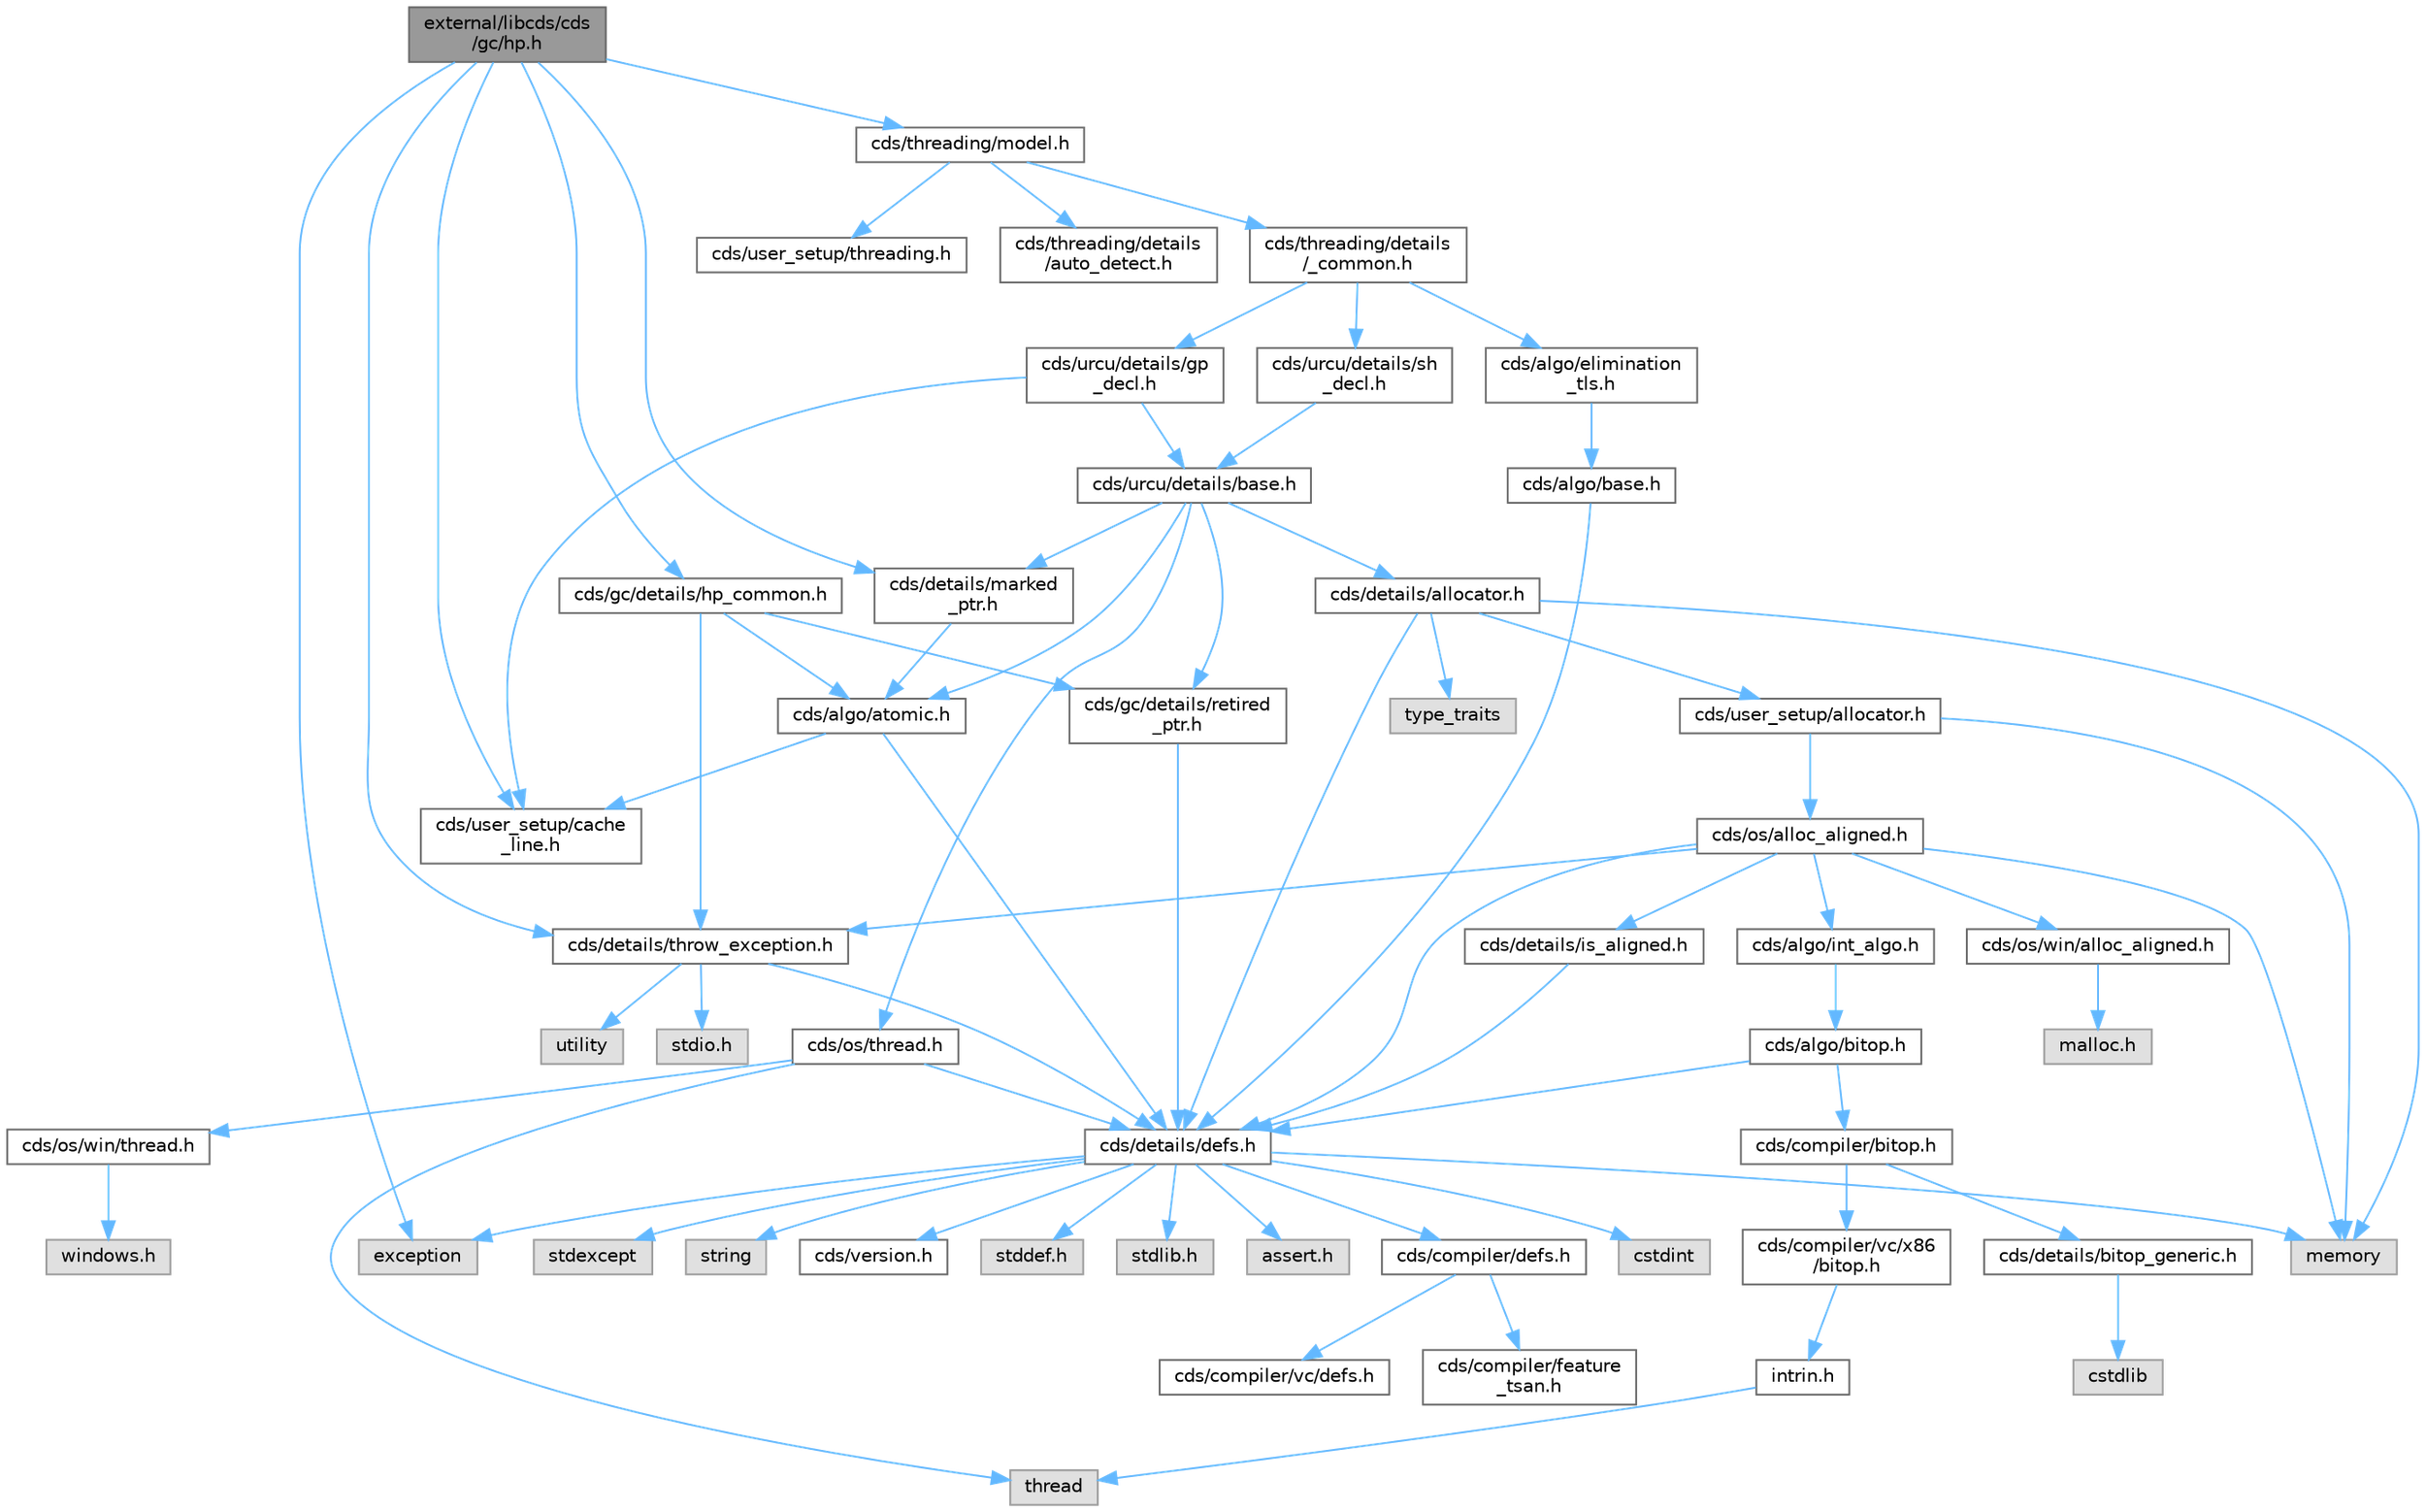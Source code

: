 digraph "external/libcds/cds/gc/hp.h"
{
 // LATEX_PDF_SIZE
  bgcolor="transparent";
  edge [fontname=Helvetica,fontsize=10,labelfontname=Helvetica,labelfontsize=10];
  node [fontname=Helvetica,fontsize=10,shape=box,height=0.2,width=0.4];
  Node1 [id="Node000001",label="external/libcds/cds\l/gc/hp.h",height=0.2,width=0.4,color="gray40", fillcolor="grey60", style="filled", fontcolor="black",tooltip=" "];
  Node1 -> Node2 [id="edge71_Node000001_Node000002",color="steelblue1",style="solid",tooltip=" "];
  Node2 [id="Node000002",label="exception",height=0.2,width=0.4,color="grey60", fillcolor="#E0E0E0", style="filled",tooltip=" "];
  Node1 -> Node3 [id="edge72_Node000001_Node000003",color="steelblue1",style="solid",tooltip=" "];
  Node3 [id="Node000003",label="cds/gc/details/hp_common.h",height=0.2,width=0.4,color="grey40", fillcolor="white", style="filled",URL="$hp__common_8h.html",tooltip=" "];
  Node3 -> Node4 [id="edge73_Node000003_Node000004",color="steelblue1",style="solid",tooltip=" "];
  Node4 [id="Node000004",label="cds/algo/atomic.h",height=0.2,width=0.4,color="grey40", fillcolor="white", style="filled",URL="$external_2libcds_2cds_2algo_2atomic_8h.html",tooltip=" "];
  Node4 -> Node5 [id="edge74_Node000004_Node000005",color="steelblue1",style="solid",tooltip=" "];
  Node5 [id="Node000005",label="cds/details/defs.h",height=0.2,width=0.4,color="grey40", fillcolor="white", style="filled",URL="$details_2defs_8h.html",tooltip=" "];
  Node5 -> Node6 [id="edge75_Node000005_Node000006",color="steelblue1",style="solid",tooltip=" "];
  Node6 [id="Node000006",label="stddef.h",height=0.2,width=0.4,color="grey60", fillcolor="#E0E0E0", style="filled",tooltip=" "];
  Node5 -> Node7 [id="edge76_Node000005_Node000007",color="steelblue1",style="solid",tooltip=" "];
  Node7 [id="Node000007",label="stdlib.h",height=0.2,width=0.4,color="grey60", fillcolor="#E0E0E0", style="filled",tooltip=" "];
  Node5 -> Node8 [id="edge77_Node000005_Node000008",color="steelblue1",style="solid",tooltip=" "];
  Node8 [id="Node000008",label="assert.h",height=0.2,width=0.4,color="grey60", fillcolor="#E0E0E0", style="filled",tooltip=" "];
  Node5 -> Node9 [id="edge78_Node000005_Node000009",color="steelblue1",style="solid",tooltip=" "];
  Node9 [id="Node000009",label="cstdint",height=0.2,width=0.4,color="grey60", fillcolor="#E0E0E0", style="filled",tooltip=" "];
  Node5 -> Node2 [id="edge79_Node000005_Node000002",color="steelblue1",style="solid",tooltip=" "];
  Node5 -> Node10 [id="edge80_Node000005_Node000010",color="steelblue1",style="solid",tooltip=" "];
  Node10 [id="Node000010",label="stdexcept",height=0.2,width=0.4,color="grey60", fillcolor="#E0E0E0", style="filled",tooltip=" "];
  Node5 -> Node11 [id="edge81_Node000005_Node000011",color="steelblue1",style="solid",tooltip=" "];
  Node11 [id="Node000011",label="string",height=0.2,width=0.4,color="grey60", fillcolor="#E0E0E0", style="filled",tooltip=" "];
  Node5 -> Node12 [id="edge82_Node000005_Node000012",color="steelblue1",style="solid",tooltip=" "];
  Node12 [id="Node000012",label="memory",height=0.2,width=0.4,color="grey60", fillcolor="#E0E0E0", style="filled",tooltip=" "];
  Node5 -> Node13 [id="edge83_Node000005_Node000013",color="steelblue1",style="solid",tooltip=" "];
  Node13 [id="Node000013",label="cds/version.h",height=0.2,width=0.4,color="grey40", fillcolor="white", style="filled",URL="$external_2libcds_2cds_2version_8h.html",tooltip=" "];
  Node5 -> Node14 [id="edge84_Node000005_Node000014",color="steelblue1",style="solid",tooltip=" "];
  Node14 [id="Node000014",label="cds/compiler/defs.h",height=0.2,width=0.4,color="grey40", fillcolor="white", style="filled",URL="$compiler_2defs_8h.html",tooltip=" "];
  Node14 -> Node15 [id="edge85_Node000014_Node000015",color="steelblue1",style="solid",tooltip=" "];
  Node15 [id="Node000015",label="cds/compiler/vc/defs.h",height=0.2,width=0.4,color="grey40", fillcolor="white", style="filled",URL="$compiler_2vc_2defs_8h.html",tooltip=" "];
  Node14 -> Node16 [id="edge86_Node000014_Node000016",color="steelblue1",style="solid",tooltip=" "];
  Node16 [id="Node000016",label="cds/compiler/feature\l_tsan.h",height=0.2,width=0.4,color="grey40", fillcolor="white", style="filled",URL="$feature__tsan_8h.html",tooltip=" "];
  Node4 -> Node17 [id="edge87_Node000004_Node000017",color="steelblue1",style="solid",tooltip=" "];
  Node17 [id="Node000017",label="cds/user_setup/cache\l_line.h",height=0.2,width=0.4,color="grey40", fillcolor="white", style="filled",URL="$cache__line_8h.html",tooltip="Cache-line size definition"];
  Node3 -> Node18 [id="edge88_Node000003_Node000018",color="steelblue1",style="solid",tooltip=" "];
  Node18 [id="Node000018",label="cds/gc/details/retired\l_ptr.h",height=0.2,width=0.4,color="grey40", fillcolor="white", style="filled",URL="$retired__ptr_8h.html",tooltip=" "];
  Node18 -> Node5 [id="edge89_Node000018_Node000005",color="steelblue1",style="solid",tooltip=" "];
  Node3 -> Node19 [id="edge90_Node000003_Node000019",color="steelblue1",style="solid",tooltip=" "];
  Node19 [id="Node000019",label="cds/details/throw_exception.h",height=0.2,width=0.4,color="grey40", fillcolor="white", style="filled",URL="$throw__exception_8h.html",tooltip=" "];
  Node19 -> Node5 [id="edge91_Node000019_Node000005",color="steelblue1",style="solid",tooltip=" "];
  Node19 -> Node20 [id="edge92_Node000019_Node000020",color="steelblue1",style="solid",tooltip=" "];
  Node20 [id="Node000020",label="stdio.h",height=0.2,width=0.4,color="grey60", fillcolor="#E0E0E0", style="filled",tooltip=" "];
  Node19 -> Node21 [id="edge93_Node000019_Node000021",color="steelblue1",style="solid",tooltip=" "];
  Node21 [id="Node000021",label="utility",height=0.2,width=0.4,color="grey60", fillcolor="#E0E0E0", style="filled",tooltip=" "];
  Node1 -> Node22 [id="edge94_Node000001_Node000022",color="steelblue1",style="solid",tooltip=" "];
  Node22 [id="Node000022",label="cds/threading/model.h",height=0.2,width=0.4,color="grey40", fillcolor="white", style="filled",URL="$model_8h.html",tooltip=" "];
  Node22 -> Node23 [id="edge95_Node000022_Node000023",color="steelblue1",style="solid",tooltip=" "];
  Node23 [id="Node000023",label="cds/threading/details\l/_common.h",height=0.2,width=0.4,color="grey40", fillcolor="white", style="filled",URL="$__common_8h.html",tooltip=" "];
  Node23 -> Node24 [id="edge96_Node000023_Node000024",color="steelblue1",style="solid",tooltip=" "];
  Node24 [id="Node000024",label="cds/urcu/details/gp\l_decl.h",height=0.2,width=0.4,color="grey40", fillcolor="white", style="filled",URL="$gp__decl_8h.html",tooltip=" "];
  Node24 -> Node25 [id="edge97_Node000024_Node000025",color="steelblue1",style="solid",tooltip=" "];
  Node25 [id="Node000025",label="cds/urcu/details/base.h",height=0.2,width=0.4,color="grey40", fillcolor="white", style="filled",URL="$external_2libcds_2cds_2urcu_2details_2base_8h.html",tooltip=" "];
  Node25 -> Node4 [id="edge98_Node000025_Node000004",color="steelblue1",style="solid",tooltip=" "];
  Node25 -> Node18 [id="edge99_Node000025_Node000018",color="steelblue1",style="solid",tooltip=" "];
  Node25 -> Node26 [id="edge100_Node000025_Node000026",color="steelblue1",style="solid",tooltip=" "];
  Node26 [id="Node000026",label="cds/details/allocator.h",height=0.2,width=0.4,color="grey40", fillcolor="white", style="filled",URL="$external_2libcds_2cds_2details_2allocator_8h.html",tooltip=" "];
  Node26 -> Node27 [id="edge101_Node000026_Node000027",color="steelblue1",style="solid",tooltip=" "];
  Node27 [id="Node000027",label="type_traits",height=0.2,width=0.4,color="grey60", fillcolor="#E0E0E0", style="filled",tooltip=" "];
  Node26 -> Node12 [id="edge102_Node000026_Node000012",color="steelblue1",style="solid",tooltip=" "];
  Node26 -> Node5 [id="edge103_Node000026_Node000005",color="steelblue1",style="solid",tooltip=" "];
  Node26 -> Node28 [id="edge104_Node000026_Node000028",color="steelblue1",style="solid",tooltip=" "];
  Node28 [id="Node000028",label="cds/user_setup/allocator.h",height=0.2,width=0.4,color="grey40", fillcolor="white", style="filled",URL="$external_2libcds_2cds_2user__setup_2allocator_8h.html",tooltip="Default implementation of allocator classes."];
  Node28 -> Node12 [id="edge105_Node000028_Node000012",color="steelblue1",style="solid",tooltip=" "];
  Node28 -> Node29 [id="edge106_Node000028_Node000029",color="steelblue1",style="solid",tooltip=" "];
  Node29 [id="Node000029",label="cds/os/alloc_aligned.h",height=0.2,width=0.4,color="grey40", fillcolor="white", style="filled",URL="$alloc__aligned_8h.html",tooltip=" "];
  Node29 -> Node5 [id="edge107_Node000029_Node000005",color="steelblue1",style="solid",tooltip=" "];
  Node29 -> Node30 [id="edge108_Node000029_Node000030",color="steelblue1",style="solid",tooltip=" "];
  Node30 [id="Node000030",label="cds/os/win/alloc_aligned.h",height=0.2,width=0.4,color="grey40", fillcolor="white", style="filled",URL="$win_2alloc__aligned_8h.html",tooltip=" "];
  Node30 -> Node31 [id="edge109_Node000030_Node000031",color="steelblue1",style="solid",tooltip=" "];
  Node31 [id="Node000031",label="malloc.h",height=0.2,width=0.4,color="grey60", fillcolor="#E0E0E0", style="filled",tooltip=" "];
  Node29 -> Node12 [id="edge110_Node000029_Node000012",color="steelblue1",style="solid",tooltip=" "];
  Node29 -> Node32 [id="edge111_Node000029_Node000032",color="steelblue1",style="solid",tooltip=" "];
  Node32 [id="Node000032",label="cds/details/is_aligned.h",height=0.2,width=0.4,color="grey40", fillcolor="white", style="filled",URL="$is__aligned_8h.html",tooltip=" "];
  Node32 -> Node5 [id="edge112_Node000032_Node000005",color="steelblue1",style="solid",tooltip=" "];
  Node29 -> Node33 [id="edge113_Node000029_Node000033",color="steelblue1",style="solid",tooltip=" "];
  Node33 [id="Node000033",label="cds/algo/int_algo.h",height=0.2,width=0.4,color="grey40", fillcolor="white", style="filled",URL="$int__algo_8h.html",tooltip=" "];
  Node33 -> Node34 [id="edge114_Node000033_Node000034",color="steelblue1",style="solid",tooltip=" "];
  Node34 [id="Node000034",label="cds/algo/bitop.h",height=0.2,width=0.4,color="grey40", fillcolor="white", style="filled",URL="$algo_2bitop_8h.html",tooltip=" "];
  Node34 -> Node5 [id="edge115_Node000034_Node000005",color="steelblue1",style="solid",tooltip=" "];
  Node34 -> Node35 [id="edge116_Node000034_Node000035",color="steelblue1",style="solid",tooltip=" "];
  Node35 [id="Node000035",label="cds/compiler/bitop.h",height=0.2,width=0.4,color="grey40", fillcolor="white", style="filled",URL="$compiler_2bitop_8h.html",tooltip=" "];
  Node35 -> Node36 [id="edge117_Node000035_Node000036",color="steelblue1",style="solid",tooltip=" "];
  Node36 [id="Node000036",label="cds/compiler/vc/x86\l/bitop.h",height=0.2,width=0.4,color="grey40", fillcolor="white", style="filled",URL="$compiler_2vc_2x86_2bitop_8h.html",tooltip=" "];
  Node36 -> Node37 [id="edge118_Node000036_Node000037",color="steelblue1",style="solid",tooltip=" "];
  Node37 [id="Node000037",label="intrin.h",height=0.2,width=0.4,color="grey40", fillcolor="white", style="filled",URL="$intrin_8h.html",tooltip=" "];
  Node37 -> Node38 [id="edge119_Node000037_Node000038",color="steelblue1",style="solid",tooltip=" "];
  Node38 [id="Node000038",label="thread",height=0.2,width=0.4,color="grey60", fillcolor="#E0E0E0", style="filled",tooltip=" "];
  Node35 -> Node39 [id="edge120_Node000035_Node000039",color="steelblue1",style="solid",tooltip=" "];
  Node39 [id="Node000039",label="cds/details/bitop_generic.h",height=0.2,width=0.4,color="grey40", fillcolor="white", style="filled",URL="$bitop__generic_8h.html",tooltip=" "];
  Node39 -> Node40 [id="edge121_Node000039_Node000040",color="steelblue1",style="solid",tooltip=" "];
  Node40 [id="Node000040",label="cstdlib",height=0.2,width=0.4,color="grey60", fillcolor="#E0E0E0", style="filled",tooltip=" "];
  Node29 -> Node19 [id="edge122_Node000029_Node000019",color="steelblue1",style="solid",tooltip=" "];
  Node25 -> Node41 [id="edge123_Node000025_Node000041",color="steelblue1",style="solid",tooltip=" "];
  Node41 [id="Node000041",label="cds/os/thread.h",height=0.2,width=0.4,color="grey40", fillcolor="white", style="filled",URL="$cds_2os_2thread_8h.html",tooltip=" "];
  Node41 -> Node38 [id="edge124_Node000041_Node000038",color="steelblue1",style="solid",tooltip=" "];
  Node41 -> Node5 [id="edge125_Node000041_Node000005",color="steelblue1",style="solid",tooltip=" "];
  Node41 -> Node42 [id="edge126_Node000041_Node000042",color="steelblue1",style="solid",tooltip=" "];
  Node42 [id="Node000042",label="cds/os/win/thread.h",height=0.2,width=0.4,color="grey40", fillcolor="white", style="filled",URL="$cds_2os_2win_2thread_8h.html",tooltip=" "];
  Node42 -> Node43 [id="edge127_Node000042_Node000043",color="steelblue1",style="solid",tooltip=" "];
  Node43 [id="Node000043",label="windows.h",height=0.2,width=0.4,color="grey60", fillcolor="#E0E0E0", style="filled",tooltip=" "];
  Node25 -> Node44 [id="edge128_Node000025_Node000044",color="steelblue1",style="solid",tooltip=" "];
  Node44 [id="Node000044",label="cds/details/marked\l_ptr.h",height=0.2,width=0.4,color="grey40", fillcolor="white", style="filled",URL="$marked__ptr_8h.html",tooltip=" "];
  Node44 -> Node4 [id="edge129_Node000044_Node000004",color="steelblue1",style="solid",tooltip=" "];
  Node24 -> Node17 [id="edge130_Node000024_Node000017",color="steelblue1",style="solid",tooltip=" "];
  Node23 -> Node45 [id="edge131_Node000023_Node000045",color="steelblue1",style="solid",tooltip=" "];
  Node45 [id="Node000045",label="cds/urcu/details/sh\l_decl.h",height=0.2,width=0.4,color="grey40", fillcolor="white", style="filled",URL="$sh__decl_8h.html",tooltip=" "];
  Node45 -> Node25 [id="edge132_Node000045_Node000025",color="steelblue1",style="solid",tooltip=" "];
  Node23 -> Node46 [id="edge133_Node000023_Node000046",color="steelblue1",style="solid",tooltip=" "];
  Node46 [id="Node000046",label="cds/algo/elimination\l_tls.h",height=0.2,width=0.4,color="grey40", fillcolor="white", style="filled",URL="$elimination__tls_8h.html",tooltip=" "];
  Node46 -> Node47 [id="edge134_Node000046_Node000047",color="steelblue1",style="solid",tooltip=" "];
  Node47 [id="Node000047",label="cds/algo/base.h",height=0.2,width=0.4,color="grey40", fillcolor="white", style="filled",URL="$external_2libcds_2cds_2algo_2base_8h.html",tooltip=" "];
  Node47 -> Node5 [id="edge135_Node000047_Node000005",color="steelblue1",style="solid",tooltip=" "];
  Node22 -> Node48 [id="edge136_Node000022_Node000048",color="steelblue1",style="solid",tooltip=" "];
  Node48 [id="Node000048",label="cds/user_setup/threading.h",height=0.2,width=0.4,color="grey40", fillcolor="white", style="filled",URL="$external_2libcds_2cds_2user__setup_2threading_8h.html",tooltip=" "];
  Node22 -> Node49 [id="edge137_Node000022_Node000049",color="steelblue1",style="solid",tooltip=" "];
  Node49 [id="Node000049",label="cds/threading/details\l/auto_detect.h",height=0.2,width=0.4,color="grey40", fillcolor="white", style="filled",URL="$auto__detect_8h.html",tooltip=" "];
  Node1 -> Node19 [id="edge138_Node000001_Node000019",color="steelblue1",style="solid",tooltip=" "];
  Node1 -> Node44 [id="edge139_Node000001_Node000044",color="steelblue1",style="solid",tooltip=" "];
  Node1 -> Node17 [id="edge140_Node000001_Node000017",color="steelblue1",style="solid",tooltip=" "];
}
